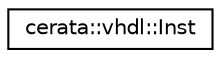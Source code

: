 digraph "Graphical Class Hierarchy"
{
 // LATEX_PDF_SIZE
  edge [fontname="Helvetica",fontsize="10",labelfontname="Helvetica",labelfontsize="10"];
  node [fontname="Helvetica",fontsize="10",shape=record];
  rankdir="LR";
  Node0 [label="cerata::vhdl::Inst",height=0.2,width=0.4,color="black", fillcolor="white", style="filled",URL="$structcerata_1_1vhdl_1_1_inst.html",tooltip="Functions to generate VHDL instantiation code."];
}
